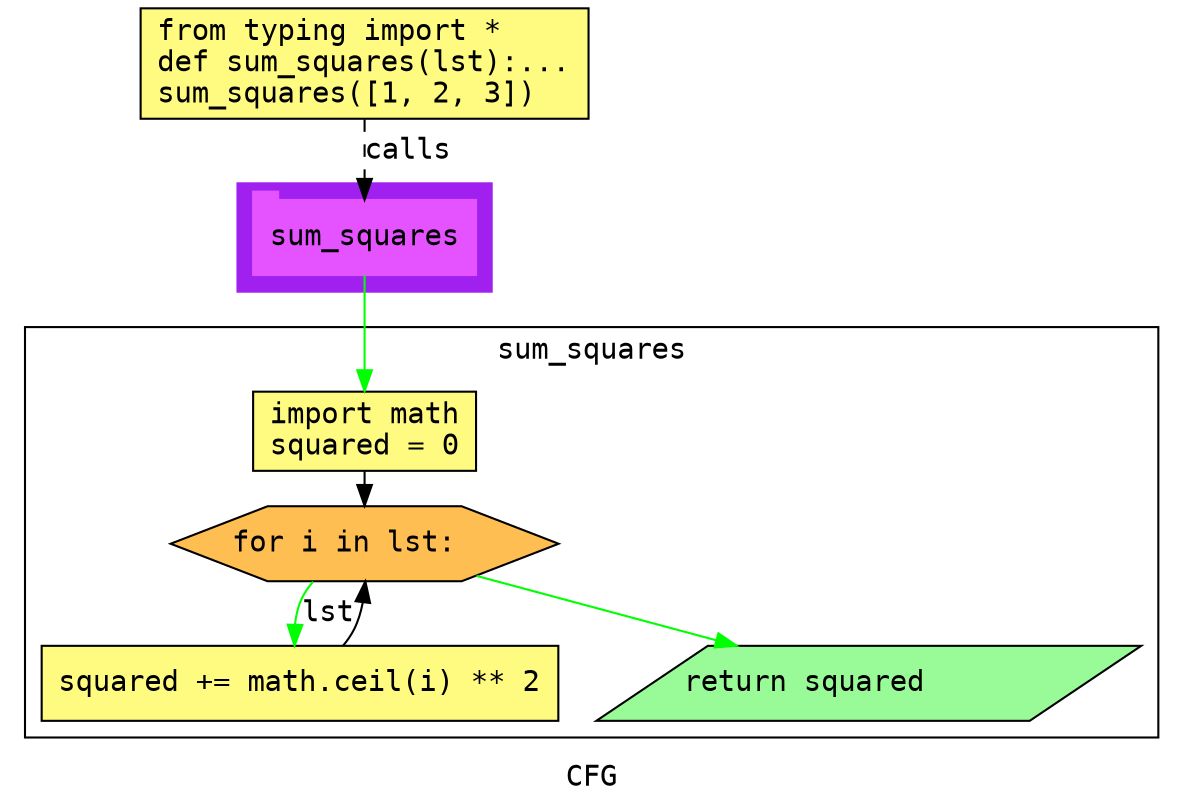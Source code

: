 digraph cluster386CFG {
	graph [bb="0,0,550,381",
		compound=True,
		fontname="DejaVu Sans Mono",
		label=CFG,
		lheight=0.21,
		lp="275,11.5",
		lwidth=0.35,
		pack=False,
		rankdir=TB,
		ranksep=0.02
	];
	node [fontname="DejaVu Sans Mono",
		label="\N"
	];
	edge [fontname="DejaVu Sans Mono"];
	subgraph cluster_1 {
		graph [bb="110,245,232,297",
			color=purple,
			compound=true,
			fontname="DejaVu Sans Mono",
			label="",
			rankdir=TB,
			ranksep=0.02,
			shape=tab,
			style=filled
		];
		node [fontname="DejaVu Sans Mono"];
		edge [fontname="DejaVu Sans Mono"];
		10	[color="#E552FF",
			height=0.5,
			label=sum_squares,
			linenum="[9]",
			pos="171,271",
			shape=tab,
			style=filled,
			width=1.4861];
	}
	subgraph cluster2sum_squares {
		graph [bb="8,31,542,228",
			compound=True,
			fontname="DejaVu Sans Mono",
			label=sum_squares,
			lheight=0.21,
			lp="275,216.5",
			lwidth=1.26,
			pack=False,
			rankdir=TB,
			ranksep=0.02
		];
		node [fontname="DejaVu Sans Mono"];
		edge [fontname="DejaVu Sans Mono"];
		subgraph cluster_5 {
			graph [color=purple,
				compound=true,
				fontname="DejaVu Sans Mono",
				label="",
				rankdir=TB,
				ranksep=0.02,
				shape=tab,
				style=filled
			];
			node [fontname="DejaVu Sans Mono"];
			edge [fontname="DejaVu Sans Mono"];
		}
		3	[fillcolor="#FFFB81",
			height=0.52778,
			label="import math\lsquared = 0\l",
			linenum="[3, 4]",
			pos="171,178",
			shape=rectangle,
			style="filled,solid",
			width=1.4861];
		4	[fillcolor="#FFBE52",
			height=0.5,
			label="for i in lst:\l",
			linenum="[5]",
			pos="171,124",
			shape=hexagon,
			style="filled,solid",
			width=2.585];
		3 -> 4	[color=black,
			pos="e,171,142.22 171,158.81 171,156.71 171,154.53 171,152.33"];
		5	[fillcolor="#FFFB81",
			height=0.5,
			label="squared += math.ceil(i) ** 2\l",
			linenum="[6]",
			pos="140,57",
			shape=rectangle,
			style="filled,solid",
			width=3.4444];
		4 -> 5	[color=green,
			label=lst,
			lp="149.5,90.5",
			pos="e,134.88,75.124 142.66,105.88 140.41,103.5 138.46,100.88 137,98 135.02,94.085 134.2,89.675 134.08,85.25"];
		6	[fillcolor="#98fb98",
			height=0.5,
			label="return squared\l",
			linenum="[7]",
			pos="408,57",
			shape=parallelogram,
			style="filled,solid",
			width=3.4941];
		4 -> 6	[color=green,
			pos="e,345.76,75.07 224.19,108.41 257.12,99.38 299.84,87.664 335.81,77.799"];
		5 -> 4	[color=black,
			pos="e,171.37,105.92 160.69,75.074 162.75,77.542 164.6,80.201 166,83 167.98,86.942 169.28,91.366 170.13,95.796"];
	}
	1	[fillcolor="#FFFB81",
		height=0.73611,
		label="from typing import *\ldef sum_squares(lst):...\lsum_squares([1, 2, 3])\l",
		linenum="[1]",
		pos="171,354.5",
		shape=rectangle,
		style="filled,solid",
		width=2.9861];
	1 -> 10	[label=calls,
		lp="192,312.5",
		pos="e,171,289.13 171,327.71 171,318.66 171,308.47 171,299.3",
		style=dashed];
	10 -> 3	[color=green,
		pos="e,171,197.29 171,252.88 171,240.12 171,222.4 171,207.52"];
}
